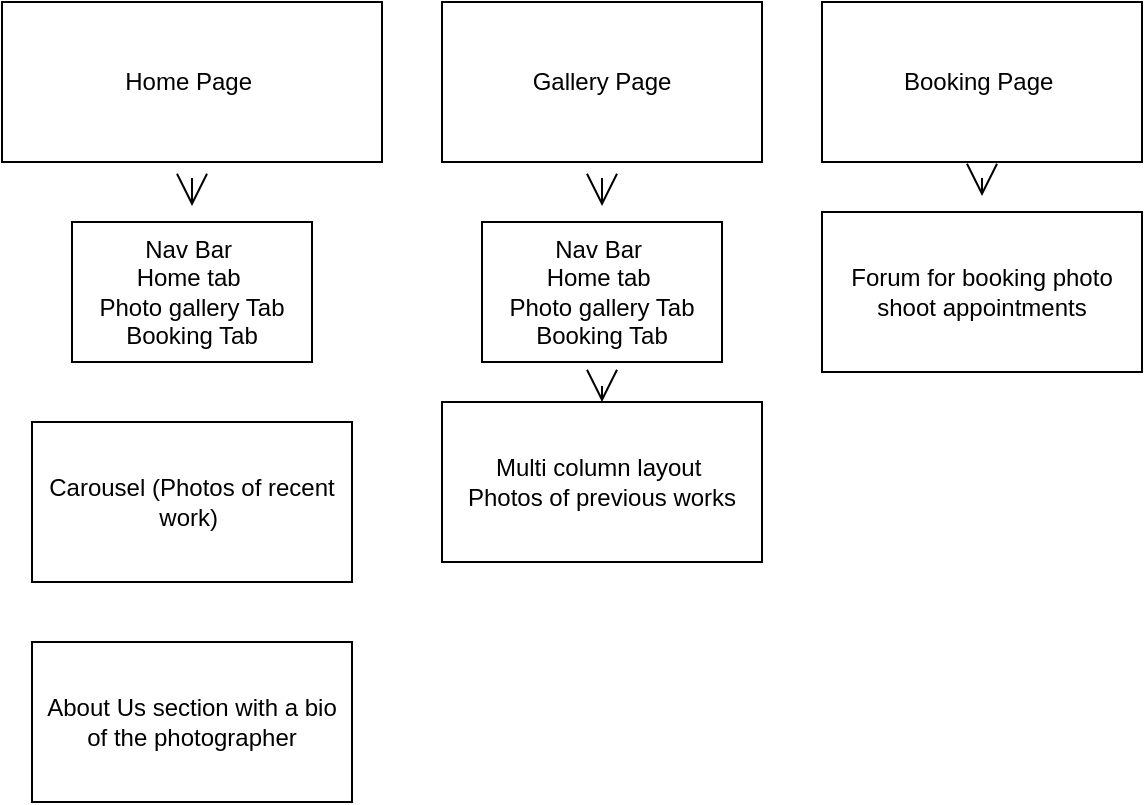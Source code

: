 <mxfile version="18.2.0" type="github">
  <diagram id="prtHgNgQTEPvFCAcTncT" name="Page-1">
    <mxGraphModel dx="1406" dy="785" grid="1" gridSize="10" guides="1" tooltips="1" connect="1" arrows="1" fold="1" page="1" pageScale="1" pageWidth="827" pageHeight="1169" math="0" shadow="0">
      <root>
        <mxCell id="0" />
        <mxCell id="1" parent="0" />
        <mxCell id="R9qPwhMyAJb9IdS8MChw-3" value="" style="edgeStyle=none;curved=1;rounded=1;sketch=0;orthogonalLoop=1;jettySize=auto;html=1;endArrow=open;startSize=14;endSize=14;sourcePerimeterSpacing=8;targetPerimeterSpacing=8;" edge="1" parent="1" source="R9qPwhMyAJb9IdS8MChw-1" target="R9qPwhMyAJb9IdS8MChw-2">
          <mxGeometry relative="1" as="geometry" />
        </mxCell>
        <mxCell id="R9qPwhMyAJb9IdS8MChw-1" value="Home Page&amp;nbsp;" style="rounded=0;whiteSpace=wrap;html=1;sketch=0;hachureGap=4;" vertex="1" parent="1">
          <mxGeometry x="50" y="60" width="190" height="80" as="geometry" />
        </mxCell>
        <mxCell id="R9qPwhMyAJb9IdS8MChw-2" value="Nav Bar&amp;nbsp;&lt;br&gt;Home tab&amp;nbsp;&lt;br&gt;Photo gallery Tab&lt;br&gt;Booking Tab&lt;br&gt;" style="whiteSpace=wrap;html=1;rounded=0;sketch=0;hachureGap=4;" vertex="1" parent="1">
          <mxGeometry x="85" y="170" width="120" height="70" as="geometry" />
        </mxCell>
        <mxCell id="R9qPwhMyAJb9IdS8MChw-8" value="" style="edgeStyle=none;curved=1;rounded=1;sketch=0;orthogonalLoop=1;jettySize=auto;html=1;endArrow=open;startSize=14;endSize=14;sourcePerimeterSpacing=8;targetPerimeterSpacing=8;" edge="1" parent="1" source="R9qPwhMyAJb9IdS8MChw-6" target="R9qPwhMyAJb9IdS8MChw-7">
          <mxGeometry relative="1" as="geometry" />
        </mxCell>
        <mxCell id="R9qPwhMyAJb9IdS8MChw-6" value="Gallery Page" style="rounded=0;whiteSpace=wrap;html=1;sketch=0;hachureGap=4;" vertex="1" parent="1">
          <mxGeometry x="270" y="60" width="160" height="80" as="geometry" />
        </mxCell>
        <mxCell id="R9qPwhMyAJb9IdS8MChw-7" value="Nav Bar&amp;nbsp;&lt;br&gt;Home tab&amp;nbsp;&lt;br&gt;Photo gallery Tab&lt;br&gt;Booking Tab&lt;br&gt;" style="whiteSpace=wrap;html=1;rounded=0;sketch=0;hachureGap=4;" vertex="1" parent="1">
          <mxGeometry x="290" y="170" width="120" height="70" as="geometry" />
        </mxCell>
        <mxCell id="R9qPwhMyAJb9IdS8MChw-10" value="" style="edgeStyle=none;curved=1;rounded=1;sketch=0;orthogonalLoop=1;jettySize=auto;html=1;endArrow=open;startSize=14;endSize=14;sourcePerimeterSpacing=8;targetPerimeterSpacing=8;entryX=0.5;entryY=0;entryDx=0;entryDy=0;" edge="1" parent="1" source="R9qPwhMyAJb9IdS8MChw-9" target="R9qPwhMyAJb9IdS8MChw-9">
          <mxGeometry relative="1" as="geometry" />
        </mxCell>
        <mxCell id="R9qPwhMyAJb9IdS8MChw-9" value="Multi column layout&amp;nbsp;&lt;br&gt;Photos of previous works" style="rounded=0;whiteSpace=wrap;html=1;sketch=0;hachureGap=4;" vertex="1" parent="1">
          <mxGeometry x="270" y="260" width="160" height="80" as="geometry" />
        </mxCell>
        <mxCell id="R9qPwhMyAJb9IdS8MChw-13" value="" style="edgeStyle=none;curved=1;rounded=1;sketch=0;orthogonalLoop=1;jettySize=auto;html=1;endArrow=open;startSize=14;endSize=14;sourcePerimeterSpacing=8;targetPerimeterSpacing=8;" edge="1" parent="1" source="R9qPwhMyAJb9IdS8MChw-11" target="R9qPwhMyAJb9IdS8MChw-12">
          <mxGeometry relative="1" as="geometry" />
        </mxCell>
        <mxCell id="R9qPwhMyAJb9IdS8MChw-11" value="Booking Page&amp;nbsp;" style="rounded=0;whiteSpace=wrap;html=1;sketch=0;hachureGap=4;" vertex="1" parent="1">
          <mxGeometry x="460" y="60" width="160" height="80" as="geometry" />
        </mxCell>
        <mxCell id="R9qPwhMyAJb9IdS8MChw-12" value="Forum for booking photo shoot appointments" style="rounded=0;whiteSpace=wrap;html=1;sketch=0;hachureGap=4;" vertex="1" parent="1">
          <mxGeometry x="460" y="165" width="160" height="80" as="geometry" />
        </mxCell>
        <mxCell id="R9qPwhMyAJb9IdS8MChw-14" value="Carousel (Photos of recent work)&amp;nbsp;" style="rounded=0;whiteSpace=wrap;html=1;sketch=0;hachureGap=4;" vertex="1" parent="1">
          <mxGeometry x="65" y="270" width="160" height="80" as="geometry" />
        </mxCell>
        <mxCell id="R9qPwhMyAJb9IdS8MChw-15" value="About Us section with a bio of the photographer" style="rounded=0;whiteSpace=wrap;html=1;sketch=0;hachureGap=4;" vertex="1" parent="1">
          <mxGeometry x="65" y="380" width="160" height="80" as="geometry" />
        </mxCell>
      </root>
    </mxGraphModel>
  </diagram>
</mxfile>
